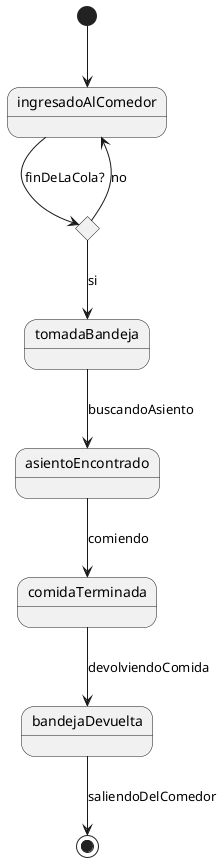 @startuml domain-modeling

state a <<choice>>

[*] --> ingresadoAlComedor

ingresadoAlComedor -> a : finDeLaCola?

a --> ingresadoAlComedor: no
a --> tomadaBandeja : si

tomadaBandeja --> asientoEncontrado : buscandoAsiento
asientoEncontrado --> comidaTerminada : comiendo
comidaTerminada --> bandejaDevuelta : devolviendoComida
bandejaDevuelta --> [*] : saliendoDelComedor

@enduml